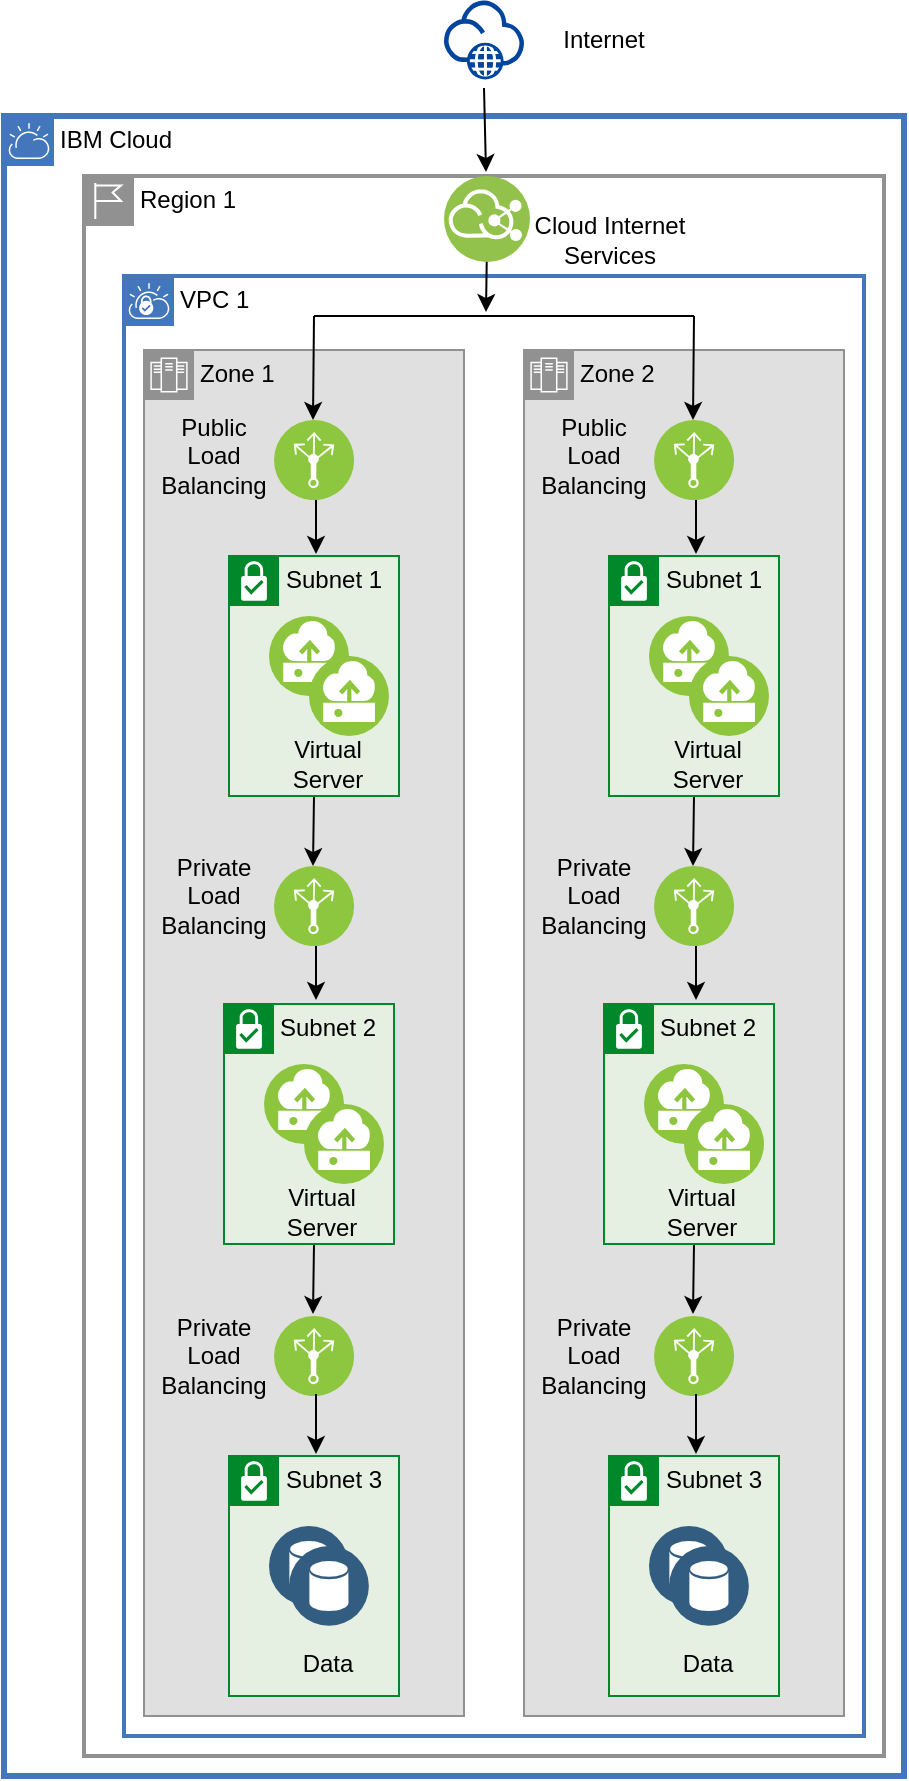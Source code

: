 <mxfile version="13.5.7" type="device"><diagram id="KMrXAFImIJWBuCwhRgBN" name="Page-1"><mxGraphModel dx="946" dy="625" grid="1" gridSize="10" guides="1" tooltips="1" connect="1" arrows="1" fold="1" page="1" pageScale="1" pageWidth="850" pageHeight="1100" math="0" shadow="0"><root><mxCell id="0"/><mxCell id="1" parent="0"/><mxCell id="HmzbfzgVHS8vWIRv-7Cz-184" value="" style="group" parent="1" vertex="1" connectable="0"><mxGeometry x="250" y="132" width="450" height="888" as="geometry"/></mxCell><mxCell id="HmzbfzgVHS8vWIRv-7Cz-182" value="IBM Cloud" style="shape=mxgraph.ibm.box;prType=cloud;fontStyle=0;verticalAlign=top;align=left;spacingLeft=32;spacingTop=4;fillColor=none;rounded=0;whiteSpace=wrap;html=1;strokeColor=#4376BB;strokeWidth=3;dashed=0;container=1;spacing=-4;collapsible=0;expand=0;recursiveResize=0;fontSize=12;fontColor=#000000;" parent="HmzbfzgVHS8vWIRv-7Cz-184" vertex="1"><mxGeometry y="58" width="450" height="830" as="geometry"/></mxCell><mxCell id="HmzbfzgVHS8vWIRv-7Cz-183" value="Region 1" style="shape=mxgraph.ibm.box;prType=region;fontStyle=0;verticalAlign=top;align=left;spacingLeft=32;spacingTop=4;fillColor=none;rounded=0;whiteSpace=wrap;html=1;strokeColor=#919191;strokeWidth=2;dashed=0;container=0;spacing=-4;collapsible=0;expand=0;recursiveResize=0;fontSize=12;fontColor=#000000;" parent="HmzbfzgVHS8vWIRv-7Cz-182" vertex="1"><mxGeometry x="40" y="30" width="400" height="790" as="geometry"/></mxCell><mxCell id="HmzbfzgVHS8vWIRv-7Cz-179" value="Cloud Internet Services" style="text;html=1;strokeColor=none;fillColor=none;align=center;verticalAlign=middle;whiteSpace=wrap;rounded=0;fontSize=12;" parent="HmzbfzgVHS8vWIRv-7Cz-182" vertex="1"><mxGeometry x="263" y="51.5" width="80" height="20" as="geometry"/></mxCell><mxCell id="HmzbfzgVHS8vWIRv-7Cz-181" value="VPC 1" style="shape=mxgraph.ibm.box;prType=vpc;fontStyle=0;verticalAlign=top;align=left;spacingLeft=32;spacingTop=4;fillColor=none;rounded=0;whiteSpace=wrap;html=1;strokeColor=#4376BB;strokeWidth=2;dashed=0;container=1;spacing=-4;collapsible=0;expand=0;recursiveResize=0;fontSize=12;fontColor=#000000;" parent="HmzbfzgVHS8vWIRv-7Cz-184" vertex="1"><mxGeometry x="60" y="138" width="370" height="730" as="geometry"/></mxCell><mxCell id="HmzbfzgVHS8vWIRv-7Cz-124" value="" style="aspect=fixed;perimeter=ellipsePerimeter;html=1;align=center;shadow=0;dashed=0;fontColor=#4277BB;labelBackgroundColor=#ffffff;fontSize=12;spacingTop=3;image;image=img/lib/ibm/vpc/Internet.svg;strokeColor=#0000FF;strokeWidth=1;fillColor=#B3B3B3;" parent="HmzbfzgVHS8vWIRv-7Cz-184" vertex="1"><mxGeometry x="220" width="40" height="40" as="geometry"/></mxCell><mxCell id="HmzbfzgVHS8vWIRv-7Cz-128" value="" style="group" parent="HmzbfzgVHS8vWIRv-7Cz-184" vertex="1" connectable="0"><mxGeometry x="70" y="155" width="160" height="703" as="geometry"/></mxCell><mxCell id="HmzbfzgVHS8vWIRv-7Cz-64" value="&lt;font color=&quot;#000000&quot;&gt;Zone 1&lt;/font&gt;" style="shape=mxgraph.ibm.box;prType=zone;fontStyle=0;verticalAlign=top;align=left;spacingLeft=32;spacingTop=4;fillColor=#E0E0E0;rounded=0;whiteSpace=wrap;html=1;strokeColor=#919191;strokeWidth=1;dashed=0;container=0;spacing=-4;collapsible=0;expand=0;recursiveResize=0;fontSize=12;fontColor=#FFFFFF;" parent="HmzbfzgVHS8vWIRv-7Cz-128" vertex="1"><mxGeometry y="20" width="160" height="683" as="geometry"/></mxCell><mxCell id="HmzbfzgVHS8vWIRv-7Cz-47" value="" style="group" parent="HmzbfzgVHS8vWIRv-7Cz-128" vertex="1" connectable="0"><mxGeometry x="60" y="223" width="50" height="122" as="geometry"/></mxCell><mxCell id="HmzbfzgVHS8vWIRv-7Cz-49" value="" style="endArrow=classic;html=1;strokeColor=#000000;strokeWidth=1;fontSize=12;fontColor=#FFFFFF;" parent="HmzbfzgVHS8vWIRv-7Cz-47" edge="1"><mxGeometry width="50" height="50" relative="1" as="geometry"><mxPoint x="26" y="92" as="sourcePoint"/><mxPoint x="26" y="122" as="targetPoint"/></mxGeometry></mxCell><mxCell id="HmzbfzgVHS8vWIRv-7Cz-50" value="" style="endArrow=classic;html=1;strokeColor=#000000;strokeWidth=1;fontSize=12;fontColor=#FFFFFF;" parent="HmzbfzgVHS8vWIRv-7Cz-47" edge="1"><mxGeometry width="50" height="50" relative="1" as="geometry"><mxPoint x="25" y="20" as="sourcePoint"/><mxPoint x="24.5" y="55" as="targetPoint"/></mxGeometry></mxCell><mxCell id="HmzbfzgVHS8vWIRv-7Cz-48" value="" style="aspect=fixed;perimeter=ellipsePerimeter;html=1;align=center;shadow=0;dashed=0;fontColor=#4277BB;labelBackgroundColor=#ffffff;fontSize=12;spacingTop=3;image;image=img/lib/ibm/infrastructure/load_balancing_routing.svg;strokeColor=#0000FF;fillColor=#B3B3B3;strokeWidth=1;" parent="HmzbfzgVHS8vWIRv-7Cz-47" vertex="1"><mxGeometry y="55" width="50" height="40" as="geometry"/></mxCell><mxCell id="HmzbfzgVHS8vWIRv-7Cz-51" value="" style="group" parent="HmzbfzgVHS8vWIRv-7Cz-128" vertex="1" connectable="0"><mxGeometry x="60" y="450" width="50" height="122" as="geometry"/></mxCell><mxCell id="HmzbfzgVHS8vWIRv-7Cz-52" value="" style="aspect=fixed;perimeter=ellipsePerimeter;html=1;align=center;shadow=0;dashed=0;fontColor=#4277BB;labelBackgroundColor=#ffffff;fontSize=12;spacingTop=3;image;image=img/lib/ibm/infrastructure/load_balancing_routing.svg;strokeColor=#0000FF;fillColor=#B3B3B3;strokeWidth=1;" parent="HmzbfzgVHS8vWIRv-7Cz-51" vertex="1"><mxGeometry y="53" width="50" height="40" as="geometry"/></mxCell><mxCell id="HmzbfzgVHS8vWIRv-7Cz-53" value="" style="endArrow=classic;html=1;strokeColor=#000000;strokeWidth=1;fontSize=12;fontColor=#FFFFFF;" parent="HmzbfzgVHS8vWIRv-7Cz-51" edge="1"><mxGeometry width="50" height="50" relative="1" as="geometry"><mxPoint x="26" y="92" as="sourcePoint"/><mxPoint x="26" y="122" as="targetPoint"/></mxGeometry></mxCell><mxCell id="HmzbfzgVHS8vWIRv-7Cz-54" value="" style="endArrow=classic;html=1;strokeColor=#000000;strokeWidth=1;fontSize=12;fontColor=#FFFFFF;" parent="HmzbfzgVHS8vWIRv-7Cz-51" edge="1"><mxGeometry width="50" height="50" relative="1" as="geometry"><mxPoint x="25" y="17" as="sourcePoint"/><mxPoint x="24.5" y="52" as="targetPoint"/></mxGeometry></mxCell><mxCell id="HmzbfzgVHS8vWIRv-7Cz-61" value="" style="group;container=1;" parent="HmzbfzgVHS8vWIRv-7Cz-128" vertex="1" connectable="0"><mxGeometry x="48.5" y="573" width="85" height="120" as="geometry"/></mxCell><mxCell id="HmzbfzgVHS8vWIRv-7Cz-56" value="" style="group" parent="HmzbfzgVHS8vWIRv-7Cz-61" vertex="1" connectable="0"><mxGeometry x="-6" width="85" height="120" as="geometry"/></mxCell><mxCell id="HmzbfzgVHS8vWIRv-7Cz-55" value="" style="group" parent="HmzbfzgVHS8vWIRv-7Cz-56" vertex="1" connectable="0"><mxGeometry width="85" height="120" as="geometry"/></mxCell><mxCell id="HmzbfzgVHS8vWIRv-7Cz-32" value="" style="group" parent="HmzbfzgVHS8vWIRv-7Cz-55" vertex="1" connectable="0"><mxGeometry width="85" height="120" as="geometry"/></mxCell><mxCell id="HmzbfzgVHS8vWIRv-7Cz-33" value="&lt;font color=&quot;#000000&quot;&gt;Subnet 3&lt;/font&gt;" style="shape=mxgraph.ibm.box;prType=subnet;fontStyle=0;verticalAlign=top;align=left;spacingLeft=32;spacingTop=4;fillColor=#E6F0E2;rounded=0;whiteSpace=wrap;html=1;strokeColor=#00882B;strokeWidth=1;dashed=0;container=1;spacing=-4;collapsible=0;expand=0;recursiveResize=0;fontSize=12;fontColor=#FFFFFF;" parent="HmzbfzgVHS8vWIRv-7Cz-32" vertex="1"><mxGeometry width="85" height="120" as="geometry"/></mxCell><mxCell id="HmzbfzgVHS8vWIRv-7Cz-39" value="" style="group" parent="HmzbfzgVHS8vWIRv-7Cz-33" vertex="1" connectable="0"><mxGeometry x="15" y="35" width="60" height="50" as="geometry"/></mxCell><mxCell id="HmzbfzgVHS8vWIRv-7Cz-3" value="" style="aspect=fixed;perimeter=ellipsePerimeter;html=1;align=center;shadow=0;dashed=0;fontColor=#4277BB;labelBackgroundColor=#ffffff;fontSize=12;spacingTop=3;image;image=img/lib/ibm/data/data_services.svg;strokeColor=#0000FF;fillColor=#B3B3B3;" parent="HmzbfzgVHS8vWIRv-7Cz-39" vertex="1"><mxGeometry width="50" height="40" as="geometry"/></mxCell><mxCell id="HmzbfzgVHS8vWIRv-7Cz-38" value="" style="aspect=fixed;perimeter=ellipsePerimeter;html=1;align=center;shadow=0;dashed=0;fontColor=#4277BB;labelBackgroundColor=#ffffff;fontSize=12;spacingTop=3;image;image=img/lib/ibm/data/data_services.svg;strokeColor=#0000FF;fillColor=#B3B3B3;" parent="HmzbfzgVHS8vWIRv-7Cz-39" vertex="1"><mxGeometry x="10" y="10" width="50" height="40" as="geometry"/></mxCell><mxCell id="HmzbfzgVHS8vWIRv-7Cz-34" value="" style="group" parent="HmzbfzgVHS8vWIRv-7Cz-32" vertex="1" connectable="0"><mxGeometry x="15" y="30" width="70" height="80" as="geometry"/></mxCell><mxCell id="HmzbfzgVHS8vWIRv-7Cz-37" value="&lt;font color=&quot;#000000&quot;&gt;Data&lt;/font&gt;" style="text;html=1;strokeColor=none;fillColor=none;align=center;verticalAlign=middle;whiteSpace=wrap;rounded=0;fontSize=12;fontColor=#FFFFFF;" parent="HmzbfzgVHS8vWIRv-7Cz-34" vertex="1"><mxGeometry x="14" y="64" width="40" height="20" as="geometry"/></mxCell><mxCell id="HmzbfzgVHS8vWIRv-7Cz-63" value="" style="group" parent="HmzbfzgVHS8vWIRv-7Cz-128" vertex="1" connectable="0"><mxGeometry x="49" y="123" width="85" height="120" as="geometry"/></mxCell><mxCell id="HmzbfzgVHS8vWIRv-7Cz-62" value="" style="group" parent="HmzbfzgVHS8vWIRv-7Cz-63" vertex="1" connectable="0"><mxGeometry width="85" height="120" as="geometry"/></mxCell><mxCell id="HmzbfzgVHS8vWIRv-7Cz-59" value="" style="group;container=1;" parent="HmzbfzgVHS8vWIRv-7Cz-62" vertex="1" connectable="0"><mxGeometry width="85" height="120" as="geometry"/></mxCell><mxCell id="HmzbfzgVHS8vWIRv-7Cz-58" value="" style="group" parent="HmzbfzgVHS8vWIRv-7Cz-59" vertex="1" connectable="0"><mxGeometry x="-6.5" width="85" height="120" as="geometry"/></mxCell><mxCell id="HmzbfzgVHS8vWIRv-7Cz-26" value="" style="group" parent="HmzbfzgVHS8vWIRv-7Cz-58" vertex="1" connectable="0"><mxGeometry width="85" height="120" as="geometry"/></mxCell><mxCell id="HmzbfzgVHS8vWIRv-7Cz-27" value="&lt;font color=&quot;#000000&quot;&gt;Subnet 1&lt;/font&gt;" style="shape=mxgraph.ibm.box;prType=subnet;fontStyle=0;verticalAlign=top;align=left;spacingLeft=32;spacingTop=4;fillColor=#E6F0E2;rounded=0;whiteSpace=wrap;html=1;strokeColor=#00882B;strokeWidth=1;dashed=0;container=1;spacing=-4;collapsible=0;expand=0;recursiveResize=0;fontSize=12;fontColor=#FFFFFF;" parent="HmzbfzgVHS8vWIRv-7Cz-26" vertex="1"><mxGeometry width="85" height="120" as="geometry"/></mxCell><mxCell id="HmzbfzgVHS8vWIRv-7Cz-28" value="" style="group" parent="HmzbfzgVHS8vWIRv-7Cz-26" vertex="1" connectable="0"><mxGeometry x="15" y="30" width="70" height="80" as="geometry"/></mxCell><mxCell id="HmzbfzgVHS8vWIRv-7Cz-29" value="" style="aspect=fixed;perimeter=ellipsePerimeter;html=1;align=center;shadow=0;dashed=0;fontColor=#4277BB;labelBackgroundColor=#ffffff;fontSize=12;spacingTop=3;image;image=img/lib/ibm/vpc/Instance.svg;strokeColor=#0000FF;fillColor=#B3B3B3;" parent="HmzbfzgVHS8vWIRv-7Cz-28" vertex="1"><mxGeometry width="50" height="40" as="geometry"/></mxCell><mxCell id="HmzbfzgVHS8vWIRv-7Cz-30" value="" style="aspect=fixed;perimeter=ellipsePerimeter;html=1;align=center;shadow=0;dashed=0;fontColor=#4277BB;labelBackgroundColor=#ffffff;fontSize=12;spacingTop=3;image;image=img/lib/ibm/vpc/Instance.svg;strokeColor=#0000FF;fillColor=#B3B3B3;" parent="HmzbfzgVHS8vWIRv-7Cz-28" vertex="1"><mxGeometry x="20" y="20" width="50" height="40" as="geometry"/></mxCell><mxCell id="HmzbfzgVHS8vWIRv-7Cz-31" value="&lt;font color=&quot;#000000&quot;&gt;Virtual Server&lt;/font&gt;" style="text;html=1;strokeColor=none;fillColor=none;align=center;verticalAlign=middle;whiteSpace=wrap;rounded=0;fontSize=12;fontColor=#FFFFFF;" parent="HmzbfzgVHS8vWIRv-7Cz-28" vertex="1"><mxGeometry x="14" y="64" width="40" height="20" as="geometry"/></mxCell><mxCell id="HmzbfzgVHS8vWIRv-7Cz-126" value="" style="group" parent="HmzbfzgVHS8vWIRv-7Cz-128" vertex="1" connectable="0"><mxGeometry x="50" y="347" width="85" height="120" as="geometry"/></mxCell><mxCell id="HmzbfzgVHS8vWIRv-7Cz-60" value="" style="group;container=1;" parent="HmzbfzgVHS8vWIRv-7Cz-126" vertex="1" connectable="0"><mxGeometry width="85" height="120" as="geometry"/></mxCell><mxCell id="HmzbfzgVHS8vWIRv-7Cz-57" value="" style="group" parent="HmzbfzgVHS8vWIRv-7Cz-60" vertex="1" connectable="0"><mxGeometry width="85" height="120" as="geometry"/></mxCell><mxCell id="HmzbfzgVHS8vWIRv-7Cz-25" value="" style="group" parent="HmzbfzgVHS8vWIRv-7Cz-57" vertex="1" connectable="0"><mxGeometry x="-10" width="85" height="120" as="geometry"/></mxCell><mxCell id="HmzbfzgVHS8vWIRv-7Cz-23" value="&lt;font color=&quot;#000000&quot;&gt;Subnet 2&lt;/font&gt;" style="shape=mxgraph.ibm.box;prType=subnet;fontStyle=0;verticalAlign=top;align=left;spacingLeft=32;spacingTop=4;fillColor=#E6F0E2;rounded=0;whiteSpace=wrap;html=1;strokeColor=#00882B;strokeWidth=1;dashed=0;container=1;spacing=-4;collapsible=0;expand=0;recursiveResize=0;fontSize=12;fontColor=#FFFFFF;" parent="HmzbfzgVHS8vWIRv-7Cz-25" vertex="1"><mxGeometry width="85" height="120" as="geometry"/></mxCell><mxCell id="HmzbfzgVHS8vWIRv-7Cz-20" value="" style="group" parent="HmzbfzgVHS8vWIRv-7Cz-25" vertex="1" connectable="0"><mxGeometry x="15" y="30" width="70" height="80" as="geometry"/></mxCell><mxCell id="HmzbfzgVHS8vWIRv-7Cz-1" value="" style="aspect=fixed;perimeter=ellipsePerimeter;html=1;align=center;shadow=0;dashed=0;fontColor=#4277BB;labelBackgroundColor=#ffffff;fontSize=12;spacingTop=3;image;image=img/lib/ibm/vpc/Instance.svg;strokeColor=#0000FF;fillColor=#B3B3B3;" parent="HmzbfzgVHS8vWIRv-7Cz-20" vertex="1"><mxGeometry width="50" height="40" as="geometry"/></mxCell><mxCell id="HmzbfzgVHS8vWIRv-7Cz-19" value="" style="aspect=fixed;perimeter=ellipsePerimeter;html=1;align=center;shadow=0;dashed=0;fontColor=#4277BB;labelBackgroundColor=#ffffff;fontSize=12;spacingTop=3;image;image=img/lib/ibm/vpc/Instance.svg;strokeColor=#0000FF;fillColor=#B3B3B3;" parent="HmzbfzgVHS8vWIRv-7Cz-20" vertex="1"><mxGeometry x="20" y="20" width="50" height="40" as="geometry"/></mxCell><mxCell id="HmzbfzgVHS8vWIRv-7Cz-24" value="&lt;font color=&quot;#000000&quot;&gt;Virtual Server&lt;/font&gt;" style="text;html=1;strokeColor=none;fillColor=none;align=center;verticalAlign=middle;whiteSpace=wrap;rounded=0;fontSize=12;fontColor=#FFFFFF;" parent="HmzbfzgVHS8vWIRv-7Cz-20" vertex="1"><mxGeometry x="14" y="64" width="40" height="20" as="geometry"/></mxCell><mxCell id="HmzbfzgVHS8vWIRv-7Cz-65" value="&lt;font color=&quot;#000000&quot;&gt;Private Load Balancing&lt;/font&gt;" style="text;html=1;strokeColor=none;fillColor=none;align=center;verticalAlign=middle;whiteSpace=wrap;rounded=0;fontSize=12;fontColor=#FFFFFF;" parent="HmzbfzgVHS8vWIRv-7Cz-128" vertex="1"><mxGeometry x="15" y="273" width="40" height="40" as="geometry"/></mxCell><mxCell id="HmzbfzgVHS8vWIRv-7Cz-66" value="&lt;font color=&quot;#000000&quot;&gt;Private Load Balancing&lt;/font&gt;" style="text;html=1;strokeColor=none;fillColor=none;align=center;verticalAlign=middle;whiteSpace=wrap;rounded=0;fontSize=12;fontColor=#FFFFFF;" parent="HmzbfzgVHS8vWIRv-7Cz-128" vertex="1"><mxGeometry x="15" y="513" width="40" height="20" as="geometry"/></mxCell><mxCell id="HmzbfzgVHS8vWIRv-7Cz-68" value="" style="group" parent="HmzbfzgVHS8vWIRv-7Cz-128" vertex="1" connectable="0"><mxGeometry x="60" width="50" height="122" as="geometry"/></mxCell><mxCell id="HmzbfzgVHS8vWIRv-7Cz-70" value="" style="endArrow=classic;html=1;strokeColor=#000000;strokeWidth=1;fontSize=12;fontColor=#FFFFFF;" parent="HmzbfzgVHS8vWIRv-7Cz-68" edge="1"><mxGeometry width="50" height="50" relative="1" as="geometry"><mxPoint x="26" y="92" as="sourcePoint"/><mxPoint x="26" y="122" as="targetPoint"/></mxGeometry></mxCell><mxCell id="HmzbfzgVHS8vWIRv-7Cz-71" value="" style="endArrow=classic;html=1;strokeColor=#000000;strokeWidth=1;fontSize=12;fontColor=#FFFFFF;" parent="HmzbfzgVHS8vWIRv-7Cz-68" edge="1"><mxGeometry width="50" height="50" relative="1" as="geometry"><mxPoint x="25" y="3" as="sourcePoint"/><mxPoint x="24.5" y="55" as="targetPoint"/></mxGeometry></mxCell><mxCell id="HmzbfzgVHS8vWIRv-7Cz-69" value="" style="aspect=fixed;perimeter=ellipsePerimeter;html=1;align=center;shadow=0;dashed=0;fontColor=#4277BB;labelBackgroundColor=#ffffff;fontSize=12;spacingTop=3;image;image=img/lib/ibm/infrastructure/load_balancing_routing.svg;strokeColor=#0000FF;fillColor=#B3B3B3;strokeWidth=1;" parent="HmzbfzgVHS8vWIRv-7Cz-68" vertex="1"><mxGeometry y="55" width="50" height="40" as="geometry"/></mxCell><mxCell id="HmzbfzgVHS8vWIRv-7Cz-67" value="&lt;font color=&quot;#000000&quot;&gt;Public Load Balancing&lt;/font&gt;" style="text;html=1;strokeColor=none;fillColor=none;align=center;verticalAlign=middle;whiteSpace=wrap;rounded=0;fontSize=12;fontColor=#FFFFFF;" parent="HmzbfzgVHS8vWIRv-7Cz-128" vertex="1"><mxGeometry x="15" y="63" width="40" height="20" as="geometry"/></mxCell><mxCell id="HmzbfzgVHS8vWIRv-7Cz-129" value="" style="group" parent="HmzbfzgVHS8vWIRv-7Cz-184" vertex="1" connectable="0"><mxGeometry x="260" y="155" width="160" height="703" as="geometry"/></mxCell><mxCell id="HmzbfzgVHS8vWIRv-7Cz-130" value="&lt;font color=&quot;#000000&quot;&gt;Zone 2&lt;/font&gt;" style="shape=mxgraph.ibm.box;prType=zone;fontStyle=0;verticalAlign=top;align=left;spacingLeft=32;spacingTop=4;fillColor=#E0E0E0;rounded=0;whiteSpace=wrap;html=1;strokeColor=#919191;strokeWidth=1;dashed=0;container=0;spacing=-4;collapsible=0;expand=0;recursiveResize=0;fontSize=12;fontColor=#FFFFFF;" parent="HmzbfzgVHS8vWIRv-7Cz-129" vertex="1"><mxGeometry y="20" width="160" height="683" as="geometry"/></mxCell><mxCell id="HmzbfzgVHS8vWIRv-7Cz-131" value="" style="group" parent="HmzbfzgVHS8vWIRv-7Cz-129" vertex="1" connectable="0"><mxGeometry x="60" y="223" width="50" height="122" as="geometry"/></mxCell><mxCell id="HmzbfzgVHS8vWIRv-7Cz-132" value="" style="endArrow=classic;html=1;strokeColor=#000000;strokeWidth=1;fontSize=12;fontColor=#FFFFFF;" parent="HmzbfzgVHS8vWIRv-7Cz-131" edge="1"><mxGeometry width="50" height="50" relative="1" as="geometry"><mxPoint x="26" y="92" as="sourcePoint"/><mxPoint x="26" y="122" as="targetPoint"/></mxGeometry></mxCell><mxCell id="HmzbfzgVHS8vWIRv-7Cz-133" value="" style="endArrow=classic;html=1;strokeColor=#000000;strokeWidth=1;fontSize=12;fontColor=#FFFFFF;" parent="HmzbfzgVHS8vWIRv-7Cz-131" edge="1"><mxGeometry width="50" height="50" relative="1" as="geometry"><mxPoint x="25" y="20" as="sourcePoint"/><mxPoint x="24.5" y="55" as="targetPoint"/></mxGeometry></mxCell><mxCell id="HmzbfzgVHS8vWIRv-7Cz-134" value="" style="aspect=fixed;perimeter=ellipsePerimeter;html=1;align=center;shadow=0;dashed=0;fontColor=#4277BB;labelBackgroundColor=#ffffff;fontSize=12;spacingTop=3;image;image=img/lib/ibm/infrastructure/load_balancing_routing.svg;strokeColor=#0000FF;fillColor=#B3B3B3;strokeWidth=1;" parent="HmzbfzgVHS8vWIRv-7Cz-131" vertex="1"><mxGeometry y="55" width="50" height="40" as="geometry"/></mxCell><mxCell id="HmzbfzgVHS8vWIRv-7Cz-135" value="" style="group" parent="HmzbfzgVHS8vWIRv-7Cz-129" vertex="1" connectable="0"><mxGeometry x="60" y="450" width="50" height="122" as="geometry"/></mxCell><mxCell id="HmzbfzgVHS8vWIRv-7Cz-136" value="" style="aspect=fixed;perimeter=ellipsePerimeter;html=1;align=center;shadow=0;dashed=0;fontColor=#4277BB;labelBackgroundColor=#ffffff;fontSize=12;spacingTop=3;image;image=img/lib/ibm/infrastructure/load_balancing_routing.svg;strokeColor=#0000FF;fillColor=#B3B3B3;strokeWidth=1;" parent="HmzbfzgVHS8vWIRv-7Cz-135" vertex="1"><mxGeometry y="53" width="50" height="40" as="geometry"/></mxCell><mxCell id="HmzbfzgVHS8vWIRv-7Cz-137" value="" style="endArrow=classic;html=1;strokeColor=#000000;strokeWidth=1;fontSize=12;fontColor=#FFFFFF;" parent="HmzbfzgVHS8vWIRv-7Cz-135" edge="1"><mxGeometry width="50" height="50" relative="1" as="geometry"><mxPoint x="26" y="92" as="sourcePoint"/><mxPoint x="26" y="122" as="targetPoint"/></mxGeometry></mxCell><mxCell id="HmzbfzgVHS8vWIRv-7Cz-138" value="" style="endArrow=classic;html=1;strokeColor=#000000;strokeWidth=1;fontSize=12;fontColor=#FFFFFF;" parent="HmzbfzgVHS8vWIRv-7Cz-135" edge="1"><mxGeometry width="50" height="50" relative="1" as="geometry"><mxPoint x="25" y="17" as="sourcePoint"/><mxPoint x="24.5" y="52" as="targetPoint"/></mxGeometry></mxCell><mxCell id="HmzbfzgVHS8vWIRv-7Cz-139" value="" style="group;container=1;" parent="HmzbfzgVHS8vWIRv-7Cz-129" vertex="1" connectable="0"><mxGeometry x="48.5" y="573" width="85" height="120" as="geometry"/></mxCell><mxCell id="HmzbfzgVHS8vWIRv-7Cz-140" value="" style="group" parent="HmzbfzgVHS8vWIRv-7Cz-139" vertex="1" connectable="0"><mxGeometry x="-6" width="85" height="120" as="geometry"/></mxCell><mxCell id="HmzbfzgVHS8vWIRv-7Cz-141" value="" style="group" parent="HmzbfzgVHS8vWIRv-7Cz-140" vertex="1" connectable="0"><mxGeometry width="85" height="120" as="geometry"/></mxCell><mxCell id="HmzbfzgVHS8vWIRv-7Cz-142" value="" style="group" parent="HmzbfzgVHS8vWIRv-7Cz-141" vertex="1" connectable="0"><mxGeometry width="85" height="120" as="geometry"/></mxCell><mxCell id="HmzbfzgVHS8vWIRv-7Cz-143" value="&lt;font color=&quot;#000000&quot;&gt;Subnet 3&lt;/font&gt;" style="shape=mxgraph.ibm.box;prType=subnet;fontStyle=0;verticalAlign=top;align=left;spacingLeft=32;spacingTop=4;fillColor=#E6F0E2;rounded=0;whiteSpace=wrap;html=1;strokeColor=#00882B;strokeWidth=1;dashed=0;container=1;spacing=-4;collapsible=0;expand=0;recursiveResize=0;fontSize=12;fontColor=#FFFFFF;" parent="HmzbfzgVHS8vWIRv-7Cz-142" vertex="1"><mxGeometry width="85" height="120" as="geometry"/></mxCell><mxCell id="HmzbfzgVHS8vWIRv-7Cz-144" value="" style="group" parent="HmzbfzgVHS8vWIRv-7Cz-143" vertex="1" connectable="0"><mxGeometry x="15" y="35" width="60" height="50" as="geometry"/></mxCell><mxCell id="HmzbfzgVHS8vWIRv-7Cz-145" value="" style="aspect=fixed;perimeter=ellipsePerimeter;html=1;align=center;shadow=0;dashed=0;fontColor=#4277BB;labelBackgroundColor=#ffffff;fontSize=12;spacingTop=3;image;image=img/lib/ibm/data/data_services.svg;strokeColor=#0000FF;fillColor=#B3B3B3;" parent="HmzbfzgVHS8vWIRv-7Cz-144" vertex="1"><mxGeometry width="50" height="40" as="geometry"/></mxCell><mxCell id="HmzbfzgVHS8vWIRv-7Cz-146" value="" style="aspect=fixed;perimeter=ellipsePerimeter;html=1;align=center;shadow=0;dashed=0;fontColor=#4277BB;labelBackgroundColor=#ffffff;fontSize=12;spacingTop=3;image;image=img/lib/ibm/data/data_services.svg;strokeColor=#0000FF;fillColor=#B3B3B3;" parent="HmzbfzgVHS8vWIRv-7Cz-144" vertex="1"><mxGeometry x="10" y="10" width="50" height="40" as="geometry"/></mxCell><mxCell id="HmzbfzgVHS8vWIRv-7Cz-147" value="" style="group" parent="HmzbfzgVHS8vWIRv-7Cz-142" vertex="1" connectable="0"><mxGeometry x="15" y="30" width="70" height="80" as="geometry"/></mxCell><mxCell id="HmzbfzgVHS8vWIRv-7Cz-148" value="&lt;font color=&quot;#000000&quot;&gt;Data&lt;/font&gt;" style="text;html=1;strokeColor=none;fillColor=none;align=center;verticalAlign=middle;whiteSpace=wrap;rounded=0;fontSize=12;fontColor=#FFFFFF;" parent="HmzbfzgVHS8vWIRv-7Cz-147" vertex="1"><mxGeometry x="14" y="64" width="40" height="20" as="geometry"/></mxCell><mxCell id="HmzbfzgVHS8vWIRv-7Cz-149" value="" style="group" parent="HmzbfzgVHS8vWIRv-7Cz-129" vertex="1" connectable="0"><mxGeometry x="49" y="123" width="85" height="120" as="geometry"/></mxCell><mxCell id="HmzbfzgVHS8vWIRv-7Cz-150" value="" style="group" parent="HmzbfzgVHS8vWIRv-7Cz-149" vertex="1" connectable="0"><mxGeometry width="85" height="120" as="geometry"/></mxCell><mxCell id="HmzbfzgVHS8vWIRv-7Cz-151" value="" style="group;container=1;" parent="HmzbfzgVHS8vWIRv-7Cz-150" vertex="1" connectable="0"><mxGeometry width="85" height="120" as="geometry"/></mxCell><mxCell id="HmzbfzgVHS8vWIRv-7Cz-152" value="" style="group" parent="HmzbfzgVHS8vWIRv-7Cz-151" vertex="1" connectable="0"><mxGeometry x="-6.5" width="85" height="120" as="geometry"/></mxCell><mxCell id="HmzbfzgVHS8vWIRv-7Cz-153" value="" style="group" parent="HmzbfzgVHS8vWIRv-7Cz-152" vertex="1" connectable="0"><mxGeometry width="85" height="120" as="geometry"/></mxCell><mxCell id="HmzbfzgVHS8vWIRv-7Cz-154" value="&lt;font color=&quot;#000000&quot;&gt;Subnet 1&lt;/font&gt;" style="shape=mxgraph.ibm.box;prType=subnet;fontStyle=0;verticalAlign=top;align=left;spacingLeft=32;spacingTop=4;fillColor=#E6F0E2;rounded=0;whiteSpace=wrap;html=1;strokeColor=#00882B;strokeWidth=1;dashed=0;container=1;spacing=-4;collapsible=0;expand=0;recursiveResize=0;fontSize=12;fontColor=#FFFFFF;" parent="HmzbfzgVHS8vWIRv-7Cz-153" vertex="1"><mxGeometry width="85" height="120" as="geometry"/></mxCell><mxCell id="HmzbfzgVHS8vWIRv-7Cz-155" value="" style="group" parent="HmzbfzgVHS8vWIRv-7Cz-153" vertex="1" connectable="0"><mxGeometry x="15" y="30" width="70" height="80" as="geometry"/></mxCell><mxCell id="HmzbfzgVHS8vWIRv-7Cz-156" value="" style="aspect=fixed;perimeter=ellipsePerimeter;html=1;align=center;shadow=0;dashed=0;fontColor=#4277BB;labelBackgroundColor=#ffffff;fontSize=12;spacingTop=3;image;image=img/lib/ibm/vpc/Instance.svg;strokeColor=#0000FF;fillColor=#B3B3B3;" parent="HmzbfzgVHS8vWIRv-7Cz-155" vertex="1"><mxGeometry width="50" height="40" as="geometry"/></mxCell><mxCell id="HmzbfzgVHS8vWIRv-7Cz-157" value="" style="aspect=fixed;perimeter=ellipsePerimeter;html=1;align=center;shadow=0;dashed=0;fontColor=#4277BB;labelBackgroundColor=#ffffff;fontSize=12;spacingTop=3;image;image=img/lib/ibm/vpc/Instance.svg;strokeColor=#0000FF;fillColor=#B3B3B3;" parent="HmzbfzgVHS8vWIRv-7Cz-155" vertex="1"><mxGeometry x="20" y="20" width="50" height="40" as="geometry"/></mxCell><mxCell id="HmzbfzgVHS8vWIRv-7Cz-158" value="&lt;font color=&quot;#000000&quot;&gt;Virtual Server&lt;/font&gt;" style="text;html=1;strokeColor=none;fillColor=none;align=center;verticalAlign=middle;whiteSpace=wrap;rounded=0;fontSize=12;fontColor=#FFFFFF;" parent="HmzbfzgVHS8vWIRv-7Cz-155" vertex="1"><mxGeometry x="14" y="64" width="40" height="20" as="geometry"/></mxCell><mxCell id="HmzbfzgVHS8vWIRv-7Cz-159" value="" style="group" parent="HmzbfzgVHS8vWIRv-7Cz-129" vertex="1" connectable="0"><mxGeometry x="50" y="347" width="85" height="120" as="geometry"/></mxCell><mxCell id="HmzbfzgVHS8vWIRv-7Cz-160" value="" style="group;container=1;" parent="HmzbfzgVHS8vWIRv-7Cz-159" vertex="1" connectable="0"><mxGeometry width="85" height="120" as="geometry"/></mxCell><mxCell id="HmzbfzgVHS8vWIRv-7Cz-161" value="" style="group" parent="HmzbfzgVHS8vWIRv-7Cz-160" vertex="1" connectable="0"><mxGeometry width="85" height="120" as="geometry"/></mxCell><mxCell id="HmzbfzgVHS8vWIRv-7Cz-162" value="" style="group" parent="HmzbfzgVHS8vWIRv-7Cz-161" vertex="1" connectable="0"><mxGeometry x="-10" width="85" height="120" as="geometry"/></mxCell><mxCell id="HmzbfzgVHS8vWIRv-7Cz-163" value="&lt;font color=&quot;#000000&quot;&gt;Subnet 2&lt;/font&gt;" style="shape=mxgraph.ibm.box;prType=subnet;fontStyle=0;verticalAlign=top;align=left;spacingLeft=32;spacingTop=4;fillColor=#E6F0E2;rounded=0;whiteSpace=wrap;html=1;strokeColor=#00882B;strokeWidth=1;dashed=0;container=1;spacing=-4;collapsible=0;expand=0;recursiveResize=0;fontSize=12;fontColor=#FFFFFF;" parent="HmzbfzgVHS8vWIRv-7Cz-162" vertex="1"><mxGeometry width="85" height="120" as="geometry"/></mxCell><mxCell id="HmzbfzgVHS8vWIRv-7Cz-164" value="" style="group" parent="HmzbfzgVHS8vWIRv-7Cz-162" vertex="1" connectable="0"><mxGeometry x="15" y="30" width="70" height="80" as="geometry"/></mxCell><mxCell id="HmzbfzgVHS8vWIRv-7Cz-165" value="" style="aspect=fixed;perimeter=ellipsePerimeter;html=1;align=center;shadow=0;dashed=0;fontColor=#4277BB;labelBackgroundColor=#ffffff;fontSize=12;spacingTop=3;image;image=img/lib/ibm/vpc/Instance.svg;strokeColor=#0000FF;fillColor=#B3B3B3;" parent="HmzbfzgVHS8vWIRv-7Cz-164" vertex="1"><mxGeometry width="50" height="40" as="geometry"/></mxCell><mxCell id="HmzbfzgVHS8vWIRv-7Cz-166" value="" style="aspect=fixed;perimeter=ellipsePerimeter;html=1;align=center;shadow=0;dashed=0;fontColor=#4277BB;labelBackgroundColor=#ffffff;fontSize=12;spacingTop=3;image;image=img/lib/ibm/vpc/Instance.svg;strokeColor=#0000FF;fillColor=#B3B3B3;" parent="HmzbfzgVHS8vWIRv-7Cz-164" vertex="1"><mxGeometry x="20" y="20" width="50" height="40" as="geometry"/></mxCell><mxCell id="HmzbfzgVHS8vWIRv-7Cz-167" value="&lt;font color=&quot;#000000&quot;&gt;Virtual Server&lt;/font&gt;" style="text;html=1;strokeColor=none;fillColor=none;align=center;verticalAlign=middle;whiteSpace=wrap;rounded=0;fontSize=12;fontColor=#FFFFFF;" parent="HmzbfzgVHS8vWIRv-7Cz-164" vertex="1"><mxGeometry x="14" y="64" width="40" height="20" as="geometry"/></mxCell><mxCell id="HmzbfzgVHS8vWIRv-7Cz-168" value="&lt;font color=&quot;#000000&quot;&gt;Private Load Balancing&lt;/font&gt;" style="text;html=1;strokeColor=none;fillColor=none;align=center;verticalAlign=middle;whiteSpace=wrap;rounded=0;fontSize=12;fontColor=#FFFFFF;" parent="HmzbfzgVHS8vWIRv-7Cz-129" vertex="1"><mxGeometry x="15" y="273" width="40" height="40" as="geometry"/></mxCell><mxCell id="HmzbfzgVHS8vWIRv-7Cz-169" value="&lt;font color=&quot;#000000&quot;&gt;Private Load Balancing&lt;/font&gt;" style="text;html=1;strokeColor=none;fillColor=none;align=center;verticalAlign=middle;whiteSpace=wrap;rounded=0;fontSize=12;fontColor=#FFFFFF;" parent="HmzbfzgVHS8vWIRv-7Cz-129" vertex="1"><mxGeometry x="15" y="513" width="40" height="20" as="geometry"/></mxCell><mxCell id="HmzbfzgVHS8vWIRv-7Cz-170" value="" style="group" parent="HmzbfzgVHS8vWIRv-7Cz-129" vertex="1" connectable="0"><mxGeometry x="60" width="50" height="122" as="geometry"/></mxCell><mxCell id="HmzbfzgVHS8vWIRv-7Cz-171" value="" style="endArrow=classic;html=1;strokeColor=#000000;strokeWidth=1;fontSize=12;fontColor=#FFFFFF;" parent="HmzbfzgVHS8vWIRv-7Cz-170" edge="1"><mxGeometry width="50" height="50" relative="1" as="geometry"><mxPoint x="26" y="92" as="sourcePoint"/><mxPoint x="26" y="122" as="targetPoint"/></mxGeometry></mxCell><mxCell id="HmzbfzgVHS8vWIRv-7Cz-172" value="" style="endArrow=classic;html=1;strokeColor=#000000;strokeWidth=1;fontSize=12;fontColor=#FFFFFF;" parent="HmzbfzgVHS8vWIRv-7Cz-170" edge="1"><mxGeometry width="50" height="50" relative="1" as="geometry"><mxPoint x="25" y="3" as="sourcePoint"/><mxPoint x="24.5" y="55" as="targetPoint"/></mxGeometry></mxCell><mxCell id="HmzbfzgVHS8vWIRv-7Cz-173" value="" style="aspect=fixed;perimeter=ellipsePerimeter;html=1;align=center;shadow=0;dashed=0;fontColor=#4277BB;labelBackgroundColor=#ffffff;fontSize=12;spacingTop=3;image;image=img/lib/ibm/infrastructure/load_balancing_routing.svg;strokeColor=#0000FF;fillColor=#B3B3B3;strokeWidth=1;" parent="HmzbfzgVHS8vWIRv-7Cz-170" vertex="1"><mxGeometry y="55" width="50" height="40" as="geometry"/></mxCell><mxCell id="HmzbfzgVHS8vWIRv-7Cz-174" value="&lt;font color=&quot;#000000&quot;&gt;Public Load Balancing&lt;/font&gt;" style="text;html=1;strokeColor=none;fillColor=none;align=center;verticalAlign=middle;whiteSpace=wrap;rounded=0;fontSize=12;fontColor=#FFFFFF;" parent="HmzbfzgVHS8vWIRv-7Cz-129" vertex="1"><mxGeometry x="15" y="63" width="40" height="20" as="geometry"/></mxCell><mxCell id="HmzbfzgVHS8vWIRv-7Cz-176" value="" style="endArrow=none;html=1;strokeColor=#000000;strokeWidth=1;fontSize=12;fontColor=#FFFFFF;" parent="HmzbfzgVHS8vWIRv-7Cz-184" edge="1"><mxGeometry width="50" height="50" relative="1" as="geometry"><mxPoint x="155" y="158" as="sourcePoint"/><mxPoint x="345" y="158" as="targetPoint"/></mxGeometry></mxCell><mxCell id="HmzbfzgVHS8vWIRv-7Cz-177" value="" style="endArrow=classic;html=1;strokeColor=#000000;strokeWidth=1;fontSize=12;fontColor=#FFFFFF;" parent="HmzbfzgVHS8vWIRv-7Cz-184" edge="1"><mxGeometry width="50" height="50" relative="1" as="geometry"><mxPoint x="241.5" y="121" as="sourcePoint"/><mxPoint x="241" y="156" as="targetPoint"/></mxGeometry></mxCell><mxCell id="HmzbfzgVHS8vWIRv-7Cz-178" value="" style="endArrow=classic;html=1;strokeColor=#000000;strokeWidth=1;fontSize=12;fontColor=#FFFFFF;exitX=0.5;exitY=1;exitDx=0;exitDy=0;" parent="HmzbfzgVHS8vWIRv-7Cz-184" edge="1"><mxGeometry width="50" height="50" relative="1" as="geometry"><mxPoint x="240" y="44" as="sourcePoint"/><mxPoint x="241" y="86" as="targetPoint"/></mxGeometry></mxCell><mxCell id="HmzbfzgVHS8vWIRv-7Cz-180" value="Internet" style="text;html=1;strokeColor=none;fillColor=none;align=center;verticalAlign=middle;whiteSpace=wrap;rounded=0;fontSize=12;" parent="HmzbfzgVHS8vWIRv-7Cz-184" vertex="1"><mxGeometry x="260" y="10" width="80" height="20" as="geometry"/></mxCell><mxCell id="HmzbfzgVHS8vWIRv-7Cz-123" value="" style="aspect=fixed;perimeter=ellipsePerimeter;html=1;align=center;shadow=0;dashed=0;fontColor=#4277BB;labelBackgroundColor=#ffffff;fontSize=12;spacingTop=3;image;image=img/lib/ibm/vpc/InternetServices2.svg;strokeColor=#0000FF;strokeWidth=1;fillColor=#B3B3B3;" parent="HmzbfzgVHS8vWIRv-7Cz-184" vertex="1"><mxGeometry x="220" y="88" width="43" height="43" as="geometry"/></mxCell></root></mxGraphModel></diagram></mxfile>